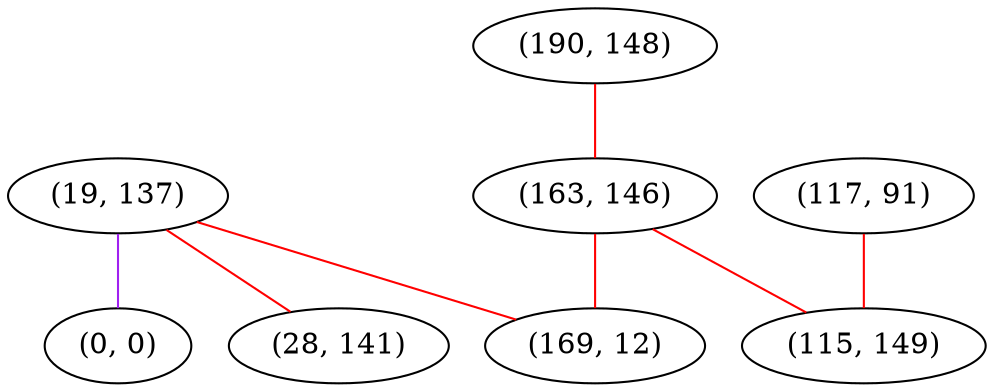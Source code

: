 graph "" {
"(19, 137)";
"(117, 91)";
"(190, 148)";
"(163, 146)";
"(0, 0)";
"(28, 141)";
"(169, 12)";
"(115, 149)";
"(19, 137)" -- "(28, 141)"  [color=red, key=0, weight=1];
"(19, 137)" -- "(0, 0)"  [color=purple, key=0, weight=4];
"(19, 137)" -- "(169, 12)"  [color=red, key=0, weight=1];
"(117, 91)" -- "(115, 149)"  [color=red, key=0, weight=1];
"(190, 148)" -- "(163, 146)"  [color=red, key=0, weight=1];
"(163, 146)" -- "(169, 12)"  [color=red, key=0, weight=1];
"(163, 146)" -- "(115, 149)"  [color=red, key=0, weight=1];
}
